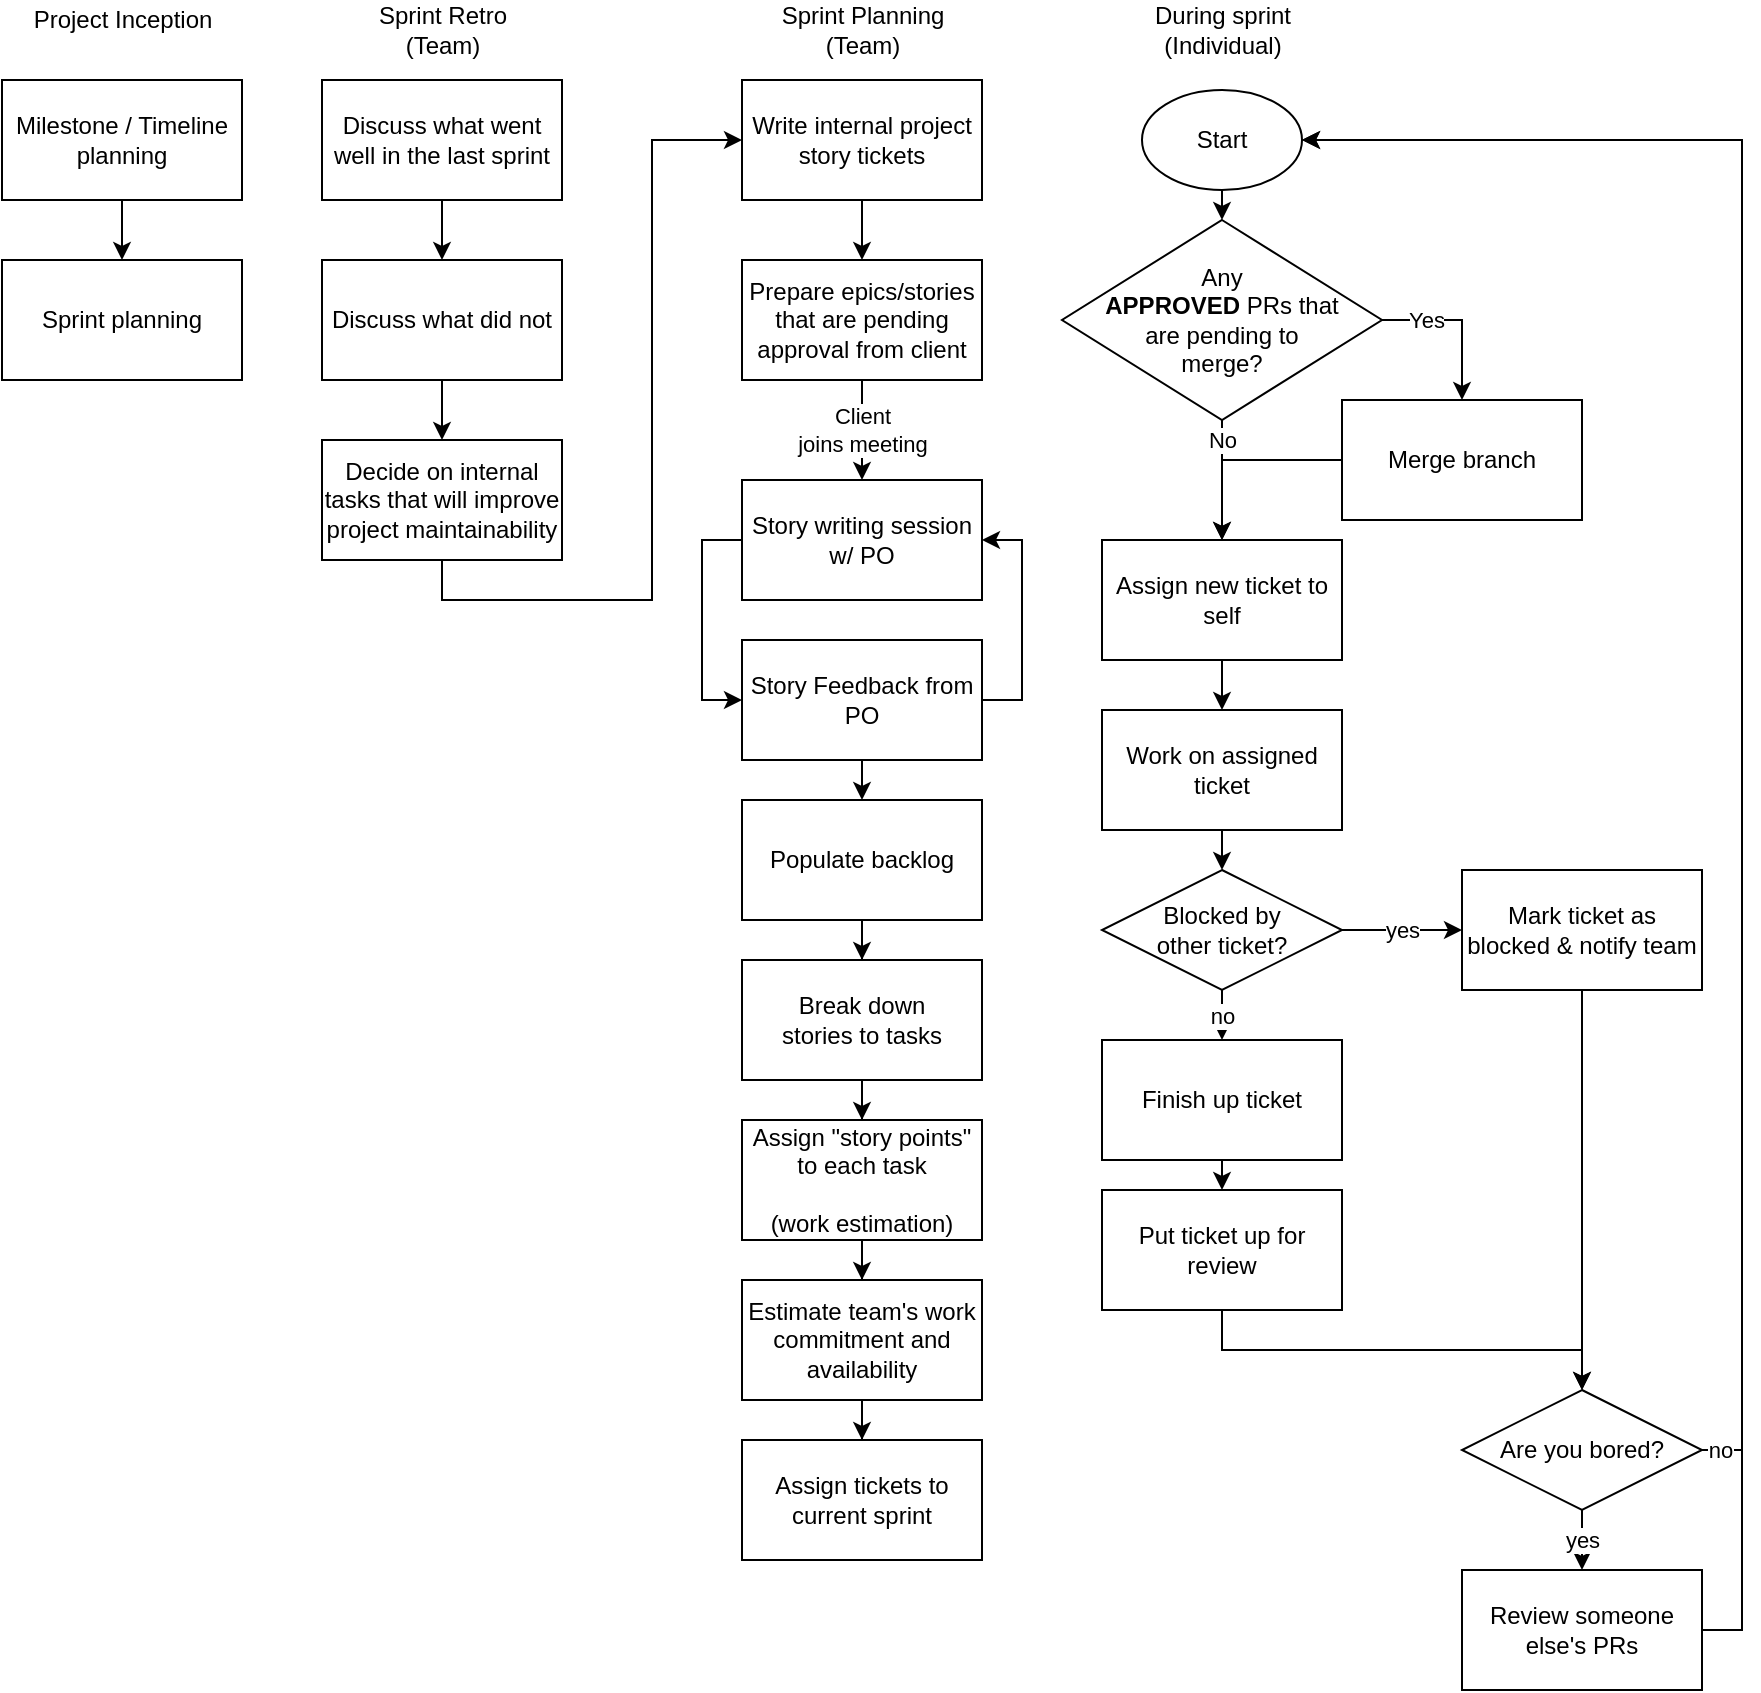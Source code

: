 <mxfile compressed="false" version="15.8.7" type="device">
  <diagram id="3Nvq44S9LB54cdGdgdk_" name="Page-1">
    <mxGraphModel dx="1351" dy="960" grid="1" gridSize="10" guides="1" tooltips="1" connect="1" arrows="1" fold="1" page="1" pageScale="1" pageWidth="1654" pageHeight="1169" math="0" shadow="0">
      <root>
        <mxCell id="0" />
        <mxCell id="1" parent="0" />
        <mxCell id="NqIEciYq1VF1nDpzT7Yo-1" value="Sprint Planning&lt;br&gt;(Team)" style="text;html=1;align=center;verticalAlign=middle;resizable=0;points=[];autosize=1;strokeColor=none;fillColor=none;" vertex="1" parent="1">
          <mxGeometry x="420" y="40" width="100" height="30" as="geometry" />
        </mxCell>
        <mxCell id="NqIEciYq1VF1nDpzT7Yo-2" value="Write internal project&lt;br&gt;story tickets" style="rounded=0;whiteSpace=wrap;html=1;" vertex="1" parent="1">
          <mxGeometry x="410" y="80" width="120" height="60" as="geometry" />
        </mxCell>
        <mxCell id="NqIEciYq1VF1nDpzT7Yo-6" value="" style="edgeStyle=orthogonalEdgeStyle;rounded=0;orthogonalLoop=1;jettySize=auto;html=1;entryX=0.5;entryY=0;entryDx=0;entryDy=0;" edge="1" parent="1" source="NqIEciYq1VF1nDpzT7Yo-2" target="NqIEciYq1VF1nDpzT7Yo-72">
          <mxGeometry relative="1" as="geometry" />
        </mxCell>
        <mxCell id="NqIEciYq1VF1nDpzT7Yo-16" style="edgeStyle=orthogonalEdgeStyle;rounded=0;orthogonalLoop=1;jettySize=auto;html=1;" edge="1" parent="1" source="NqIEciYq1VF1nDpzT7Yo-9" target="NqIEciYq1VF1nDpzT7Yo-15">
          <mxGeometry relative="1" as="geometry" />
        </mxCell>
        <mxCell id="NqIEciYq1VF1nDpzT7Yo-9" value="Populate backlog" style="rounded=0;whiteSpace=wrap;html=1;" vertex="1" parent="1">
          <mxGeometry x="410" y="440" width="120" height="60" as="geometry" />
        </mxCell>
        <mxCell id="NqIEciYq1VF1nDpzT7Yo-18" style="edgeStyle=orthogonalEdgeStyle;rounded=0;orthogonalLoop=1;jettySize=auto;html=1;" edge="1" parent="1" source="NqIEciYq1VF1nDpzT7Yo-15" target="NqIEciYq1VF1nDpzT7Yo-17">
          <mxGeometry relative="1" as="geometry" />
        </mxCell>
        <mxCell id="NqIEciYq1VF1nDpzT7Yo-15" value="Break down&lt;br&gt;stories to tasks" style="rounded=0;whiteSpace=wrap;html=1;" vertex="1" parent="1">
          <mxGeometry x="410" y="520" width="120" height="60" as="geometry" />
        </mxCell>
        <mxCell id="NqIEciYq1VF1nDpzT7Yo-20" style="edgeStyle=orthogonalEdgeStyle;rounded=0;orthogonalLoop=1;jettySize=auto;html=1;" edge="1" parent="1" source="NqIEciYq1VF1nDpzT7Yo-17" target="NqIEciYq1VF1nDpzT7Yo-19">
          <mxGeometry relative="1" as="geometry" />
        </mxCell>
        <mxCell id="NqIEciYq1VF1nDpzT7Yo-17" value="Assign &quot;story points&quot; to each task&lt;br&gt;&lt;br&gt;(work estimation)" style="rounded=0;whiteSpace=wrap;html=1;" vertex="1" parent="1">
          <mxGeometry x="410" y="600" width="120" height="60" as="geometry" />
        </mxCell>
        <mxCell id="NqIEciYq1VF1nDpzT7Yo-22" style="edgeStyle=orthogonalEdgeStyle;rounded=0;orthogonalLoop=1;jettySize=auto;html=1;exitX=0.5;exitY=1;exitDx=0;exitDy=0;" edge="1" parent="1" source="NqIEciYq1VF1nDpzT7Yo-19" target="NqIEciYq1VF1nDpzT7Yo-21">
          <mxGeometry relative="1" as="geometry" />
        </mxCell>
        <mxCell id="NqIEciYq1VF1nDpzT7Yo-19" value="Estimate team&#39;s work commitment and availability" style="rounded=0;whiteSpace=wrap;html=1;" vertex="1" parent="1">
          <mxGeometry x="410" y="680" width="120" height="60" as="geometry" />
        </mxCell>
        <mxCell id="NqIEciYq1VF1nDpzT7Yo-21" value="Assign tickets to current sprint" style="rounded=0;whiteSpace=wrap;html=1;" vertex="1" parent="1">
          <mxGeometry x="410" y="760" width="120" height="60" as="geometry" />
        </mxCell>
        <mxCell id="NqIEciYq1VF1nDpzT7Yo-26" style="edgeStyle=orthogonalEdgeStyle;rounded=0;orthogonalLoop=1;jettySize=auto;html=1;exitX=0.5;exitY=1;exitDx=0;exitDy=0;entryX=0.5;entryY=0;entryDx=0;entryDy=0;" edge="1" parent="1" source="NqIEciYq1VF1nDpzT7Yo-23" target="NqIEciYq1VF1nDpzT7Yo-25">
          <mxGeometry relative="1" as="geometry" />
        </mxCell>
        <mxCell id="NqIEciYq1VF1nDpzT7Yo-23" value="Assign new ticket to self" style="rounded=0;whiteSpace=wrap;html=1;" vertex="1" parent="1">
          <mxGeometry x="590" y="310" width="120" height="60" as="geometry" />
        </mxCell>
        <mxCell id="NqIEciYq1VF1nDpzT7Yo-24" value="During sprint&lt;br&gt;(Individual)" style="text;html=1;align=center;verticalAlign=middle;resizable=0;points=[];autosize=1;strokeColor=none;fillColor=none;" vertex="1" parent="1">
          <mxGeometry x="610" y="40" width="80" height="30" as="geometry" />
        </mxCell>
        <mxCell id="NqIEciYq1VF1nDpzT7Yo-28" style="edgeStyle=orthogonalEdgeStyle;rounded=0;orthogonalLoop=1;jettySize=auto;html=1;exitX=0.5;exitY=1;exitDx=0;exitDy=0;entryX=0.5;entryY=0;entryDx=0;entryDy=0;" edge="1" parent="1" source="NqIEciYq1VF1nDpzT7Yo-25" target="NqIEciYq1VF1nDpzT7Yo-27">
          <mxGeometry relative="1" as="geometry" />
        </mxCell>
        <mxCell id="NqIEciYq1VF1nDpzT7Yo-25" value="Work on assigned ticket" style="rounded=0;whiteSpace=wrap;html=1;" vertex="1" parent="1">
          <mxGeometry x="590" y="395" width="120" height="60" as="geometry" />
        </mxCell>
        <mxCell id="NqIEciYq1VF1nDpzT7Yo-30" value="yes" style="edgeStyle=orthogonalEdgeStyle;rounded=0;orthogonalLoop=1;jettySize=auto;html=1;exitX=1;exitY=0.5;exitDx=0;exitDy=0;entryX=0;entryY=0.5;entryDx=0;entryDy=0;" edge="1" parent="1" source="NqIEciYq1VF1nDpzT7Yo-27" target="NqIEciYq1VF1nDpzT7Yo-29">
          <mxGeometry relative="1" as="geometry" />
        </mxCell>
        <mxCell id="NqIEciYq1VF1nDpzT7Yo-33" value="no" style="edgeStyle=orthogonalEdgeStyle;rounded=0;orthogonalLoop=1;jettySize=auto;html=1;exitX=0.5;exitY=1;exitDx=0;exitDy=0;entryX=0.5;entryY=0;entryDx=0;entryDy=0;" edge="1" parent="1" source="NqIEciYq1VF1nDpzT7Yo-27" target="NqIEciYq1VF1nDpzT7Yo-35">
          <mxGeometry relative="1" as="geometry">
            <mxPoint x="650" y="585" as="targetPoint" />
          </mxGeometry>
        </mxCell>
        <mxCell id="NqIEciYq1VF1nDpzT7Yo-27" value="Blocked by&lt;br&gt;other ticket?" style="rhombus;whiteSpace=wrap;html=1;" vertex="1" parent="1">
          <mxGeometry x="590" y="475" width="120" height="60" as="geometry" />
        </mxCell>
        <mxCell id="NqIEciYq1VF1nDpzT7Yo-29" value="Mark ticket as blocked &amp;amp; notify team" style="rounded=0;whiteSpace=wrap;html=1;" vertex="1" parent="1">
          <mxGeometry x="770" y="475" width="120" height="60" as="geometry" />
        </mxCell>
        <mxCell id="NqIEciYq1VF1nDpzT7Yo-48" style="edgeStyle=orthogonalEdgeStyle;rounded=0;orthogonalLoop=1;jettySize=auto;html=1;exitX=0.5;exitY=1;exitDx=0;exitDy=0;entryX=0.5;entryY=0;entryDx=0;entryDy=0;" edge="1" parent="1" source="NqIEciYq1VF1nDpzT7Yo-35" target="NqIEciYq1VF1nDpzT7Yo-38">
          <mxGeometry relative="1" as="geometry" />
        </mxCell>
        <mxCell id="NqIEciYq1VF1nDpzT7Yo-35" value="Finish up ticket" style="rounded=0;whiteSpace=wrap;html=1;" vertex="1" parent="1">
          <mxGeometry x="590" y="560" width="120" height="60" as="geometry" />
        </mxCell>
        <mxCell id="NqIEciYq1VF1nDpzT7Yo-53" style="edgeStyle=orthogonalEdgeStyle;rounded=0;orthogonalLoop=1;jettySize=auto;html=1;exitX=0.5;exitY=1;exitDx=0;exitDy=0;entryX=0.5;entryY=0;entryDx=0;entryDy=0;" edge="1" parent="1" source="NqIEciYq1VF1nDpzT7Yo-38" target="NqIEciYq1VF1nDpzT7Yo-49">
          <mxGeometry relative="1" as="geometry" />
        </mxCell>
        <mxCell id="NqIEciYq1VF1nDpzT7Yo-38" value="Put ticket up for review" style="rounded=0;whiteSpace=wrap;html=1;" vertex="1" parent="1">
          <mxGeometry x="590" y="635" width="120" height="60" as="geometry" />
        </mxCell>
        <mxCell id="NqIEciYq1VF1nDpzT7Yo-41" value="No" style="edgeStyle=orthogonalEdgeStyle;rounded=0;orthogonalLoop=1;jettySize=auto;html=1;exitX=0.5;exitY=1;exitDx=0;exitDy=0;entryX=0.5;entryY=0;entryDx=0;entryDy=0;" edge="1" parent="1" source="NqIEciYq1VF1nDpzT7Yo-40" target="NqIEciYq1VF1nDpzT7Yo-23">
          <mxGeometry x="-0.667" relative="1" as="geometry">
            <mxPoint x="650" y="310" as="sourcePoint" />
            <mxPoint as="offset" />
          </mxGeometry>
        </mxCell>
        <mxCell id="NqIEciYq1VF1nDpzT7Yo-43" value="Yes" style="edgeStyle=orthogonalEdgeStyle;rounded=0;orthogonalLoop=1;jettySize=auto;html=1;exitX=1;exitY=0.5;exitDx=0;exitDy=0;entryX=0.5;entryY=0;entryDx=0;entryDy=0;" edge="1" parent="1" source="NqIEciYq1VF1nDpzT7Yo-40" target="NqIEciYq1VF1nDpzT7Yo-42">
          <mxGeometry x="-0.467" relative="1" as="geometry">
            <mxPoint as="offset" />
          </mxGeometry>
        </mxCell>
        <mxCell id="NqIEciYq1VF1nDpzT7Yo-40" value="Any&lt;br&gt;&lt;b&gt;APPROVED&amp;nbsp;&lt;/b&gt;PRs that&lt;br&gt;are pending to&lt;br&gt;merge?" style="rhombus;whiteSpace=wrap;html=1;" vertex="1" parent="1">
          <mxGeometry x="570" y="150" width="160" height="100" as="geometry" />
        </mxCell>
        <mxCell id="NqIEciYq1VF1nDpzT7Yo-46" style="edgeStyle=orthogonalEdgeStyle;rounded=0;orthogonalLoop=1;jettySize=auto;html=1;exitX=0;exitY=0.5;exitDx=0;exitDy=0;entryX=0.5;entryY=0;entryDx=0;entryDy=0;" edge="1" parent="1" source="NqIEciYq1VF1nDpzT7Yo-42" target="NqIEciYq1VF1nDpzT7Yo-23">
          <mxGeometry relative="1" as="geometry" />
        </mxCell>
        <mxCell id="NqIEciYq1VF1nDpzT7Yo-42" value="Merge branch" style="rounded=0;whiteSpace=wrap;html=1;" vertex="1" parent="1">
          <mxGeometry x="710" y="240" width="120" height="60" as="geometry" />
        </mxCell>
        <mxCell id="NqIEciYq1VF1nDpzT7Yo-54" style="edgeStyle=orthogonalEdgeStyle;rounded=0;orthogonalLoop=1;jettySize=auto;html=1;exitX=0.5;exitY=1;exitDx=0;exitDy=0;entryX=0.5;entryY=0;entryDx=0;entryDy=0;" edge="1" parent="1" source="NqIEciYq1VF1nDpzT7Yo-29" target="NqIEciYq1VF1nDpzT7Yo-49">
          <mxGeometry relative="1" as="geometry" />
        </mxCell>
        <mxCell id="NqIEciYq1VF1nDpzT7Yo-56" value="yes" style="edgeStyle=orthogonalEdgeStyle;rounded=0;orthogonalLoop=1;jettySize=auto;html=1;exitX=0.5;exitY=1;exitDx=0;exitDy=0;entryX=0.5;entryY=0;entryDx=0;entryDy=0;" edge="1" parent="1" source="NqIEciYq1VF1nDpzT7Yo-49" target="NqIEciYq1VF1nDpzT7Yo-55">
          <mxGeometry relative="1" as="geometry" />
        </mxCell>
        <mxCell id="NqIEciYq1VF1nDpzT7Yo-61" value="no" style="edgeStyle=orthogonalEdgeStyle;rounded=0;orthogonalLoop=1;jettySize=auto;html=1;exitX=1;exitY=0.5;exitDx=0;exitDy=0;entryX=1;entryY=0.5;entryDx=0;entryDy=0;" edge="1" parent="1" source="NqIEciYq1VF1nDpzT7Yo-49" target="NqIEciYq1VF1nDpzT7Yo-58">
          <mxGeometry x="-0.98" relative="1" as="geometry">
            <mxPoint as="offset" />
          </mxGeometry>
        </mxCell>
        <mxCell id="NqIEciYq1VF1nDpzT7Yo-49" value="Are you bored?" style="rhombus;whiteSpace=wrap;html=1;" vertex="1" parent="1">
          <mxGeometry x="770" y="735" width="120" height="60" as="geometry" />
        </mxCell>
        <mxCell id="NqIEciYq1VF1nDpzT7Yo-60" style="edgeStyle=orthogonalEdgeStyle;rounded=0;orthogonalLoop=1;jettySize=auto;html=1;exitX=1;exitY=0.5;exitDx=0;exitDy=0;entryX=1;entryY=0.5;entryDx=0;entryDy=0;" edge="1" parent="1" source="NqIEciYq1VF1nDpzT7Yo-55" target="NqIEciYq1VF1nDpzT7Yo-58">
          <mxGeometry relative="1" as="geometry" />
        </mxCell>
        <mxCell id="NqIEciYq1VF1nDpzT7Yo-55" value="Review someone&lt;br&gt;else&#39;s PRs" style="rounded=0;whiteSpace=wrap;html=1;" vertex="1" parent="1">
          <mxGeometry x="770" y="825" width="120" height="60" as="geometry" />
        </mxCell>
        <mxCell id="NqIEciYq1VF1nDpzT7Yo-59" style="edgeStyle=orthogonalEdgeStyle;rounded=0;orthogonalLoop=1;jettySize=auto;html=1;exitX=0.5;exitY=1;exitDx=0;exitDy=0;entryX=0.5;entryY=0;entryDx=0;entryDy=0;" edge="1" parent="1" source="NqIEciYq1VF1nDpzT7Yo-58" target="NqIEciYq1VF1nDpzT7Yo-40">
          <mxGeometry relative="1" as="geometry" />
        </mxCell>
        <mxCell id="NqIEciYq1VF1nDpzT7Yo-58" value="Start" style="ellipse;whiteSpace=wrap;html=1;" vertex="1" parent="1">
          <mxGeometry x="610" y="85" width="80" height="50" as="geometry" />
        </mxCell>
        <mxCell id="NqIEciYq1VF1nDpzT7Yo-63" value="Sprint Retro&lt;br&gt;(Team)" style="text;html=1;align=center;verticalAlign=middle;resizable=0;points=[];autosize=1;strokeColor=none;fillColor=none;" vertex="1" parent="1">
          <mxGeometry x="220" y="40" width="80" height="30" as="geometry" />
        </mxCell>
        <mxCell id="NqIEciYq1VF1nDpzT7Yo-66" style="edgeStyle=orthogonalEdgeStyle;rounded=0;orthogonalLoop=1;jettySize=auto;html=1;exitX=0.5;exitY=1;exitDx=0;exitDy=0;entryX=0.5;entryY=0;entryDx=0;entryDy=0;" edge="1" parent="1" source="NqIEciYq1VF1nDpzT7Yo-64" target="NqIEciYq1VF1nDpzT7Yo-65">
          <mxGeometry relative="1" as="geometry" />
        </mxCell>
        <mxCell id="NqIEciYq1VF1nDpzT7Yo-64" value="Discuss what went well in the last sprint" style="rounded=0;whiteSpace=wrap;html=1;" vertex="1" parent="1">
          <mxGeometry x="200" y="80" width="120" height="60" as="geometry" />
        </mxCell>
        <mxCell id="NqIEciYq1VF1nDpzT7Yo-68" style="edgeStyle=orthogonalEdgeStyle;rounded=0;orthogonalLoop=1;jettySize=auto;html=1;exitX=0.5;exitY=1;exitDx=0;exitDy=0;entryX=0.5;entryY=0;entryDx=0;entryDy=0;" edge="1" parent="1" source="NqIEciYq1VF1nDpzT7Yo-65" target="NqIEciYq1VF1nDpzT7Yo-67">
          <mxGeometry relative="1" as="geometry" />
        </mxCell>
        <mxCell id="NqIEciYq1VF1nDpzT7Yo-65" value="Discuss what did not" style="rounded=0;whiteSpace=wrap;html=1;" vertex="1" parent="1">
          <mxGeometry x="200" y="170" width="120" height="60" as="geometry" />
        </mxCell>
        <mxCell id="NqIEciYq1VF1nDpzT7Yo-70" style="edgeStyle=orthogonalEdgeStyle;rounded=0;orthogonalLoop=1;jettySize=auto;html=1;exitX=0.5;exitY=1;exitDx=0;exitDy=0;entryX=0;entryY=0.5;entryDx=0;entryDy=0;" edge="1" parent="1" source="NqIEciYq1VF1nDpzT7Yo-67" target="NqIEciYq1VF1nDpzT7Yo-2">
          <mxGeometry relative="1" as="geometry" />
        </mxCell>
        <mxCell id="NqIEciYq1VF1nDpzT7Yo-67" value="Decide on internal tasks that will improve project maintainability" style="rounded=0;whiteSpace=wrap;html=1;" vertex="1" parent="1">
          <mxGeometry x="200" y="260" width="120" height="60" as="geometry" />
        </mxCell>
        <mxCell id="NqIEciYq1VF1nDpzT7Yo-73" value="Client&lt;br&gt;joins meeting" style="edgeStyle=orthogonalEdgeStyle;rounded=0;orthogonalLoop=1;jettySize=auto;html=1;exitX=0.5;exitY=1;exitDx=0;exitDy=0;entryX=0.5;entryY=0;entryDx=0;entryDy=0;" edge="1" parent="1" source="NqIEciYq1VF1nDpzT7Yo-72" target="NqIEciYq1VF1nDpzT7Yo-75">
          <mxGeometry relative="1" as="geometry">
            <mxPoint x="470" y="250" as="targetPoint" />
          </mxGeometry>
        </mxCell>
        <mxCell id="NqIEciYq1VF1nDpzT7Yo-72" value="Prepare epics/stories that are pending approval from client" style="rounded=0;whiteSpace=wrap;html=1;" vertex="1" parent="1">
          <mxGeometry x="410" y="170" width="120" height="60" as="geometry" />
        </mxCell>
        <mxCell id="NqIEciYq1VF1nDpzT7Yo-88" style="edgeStyle=orthogonalEdgeStyle;rounded=0;orthogonalLoop=1;jettySize=auto;html=1;exitX=0;exitY=0.5;exitDx=0;exitDy=0;entryX=0;entryY=0.5;entryDx=0;entryDy=0;" edge="1" parent="1" source="NqIEciYq1VF1nDpzT7Yo-75" target="NqIEciYq1VF1nDpzT7Yo-76">
          <mxGeometry relative="1" as="geometry" />
        </mxCell>
        <mxCell id="NqIEciYq1VF1nDpzT7Yo-75" value="Story writing session&lt;br&gt;w/ PO" style="rounded=0;whiteSpace=wrap;html=1;" vertex="1" parent="1">
          <mxGeometry x="410" y="280" width="120" height="60" as="geometry" />
        </mxCell>
        <mxCell id="NqIEciYq1VF1nDpzT7Yo-77" style="edgeStyle=orthogonalEdgeStyle;rounded=0;orthogonalLoop=1;jettySize=auto;html=1;exitX=1;exitY=0.5;exitDx=0;exitDy=0;entryX=1;entryY=0.5;entryDx=0;entryDy=0;" edge="1" parent="1" source="NqIEciYq1VF1nDpzT7Yo-76" target="NqIEciYq1VF1nDpzT7Yo-75">
          <mxGeometry relative="1" as="geometry" />
        </mxCell>
        <mxCell id="NqIEciYq1VF1nDpzT7Yo-86" style="edgeStyle=orthogonalEdgeStyle;rounded=0;orthogonalLoop=1;jettySize=auto;html=1;exitX=0.5;exitY=1;exitDx=0;exitDy=0;entryX=0.5;entryY=0;entryDx=0;entryDy=0;" edge="1" parent="1" source="NqIEciYq1VF1nDpzT7Yo-76" target="NqIEciYq1VF1nDpzT7Yo-9">
          <mxGeometry relative="1" as="geometry" />
        </mxCell>
        <mxCell id="NqIEciYq1VF1nDpzT7Yo-76" value="Story Feedback from PO" style="rounded=0;whiteSpace=wrap;html=1;" vertex="1" parent="1">
          <mxGeometry x="410" y="360" width="120" height="60" as="geometry" />
        </mxCell>
        <mxCell id="NqIEciYq1VF1nDpzT7Yo-79" value="Sprint planning" style="rounded=0;whiteSpace=wrap;html=1;" vertex="1" parent="1">
          <mxGeometry x="40" y="170" width="120" height="60" as="geometry" />
        </mxCell>
        <mxCell id="NqIEciYq1VF1nDpzT7Yo-89" style="edgeStyle=orthogonalEdgeStyle;rounded=0;orthogonalLoop=1;jettySize=auto;html=1;exitX=0.5;exitY=1;exitDx=0;exitDy=0;entryX=0.5;entryY=0;entryDx=0;entryDy=0;" edge="1" parent="1" source="NqIEciYq1VF1nDpzT7Yo-80" target="NqIEciYq1VF1nDpzT7Yo-79">
          <mxGeometry relative="1" as="geometry" />
        </mxCell>
        <mxCell id="NqIEciYq1VF1nDpzT7Yo-80" value="Milestone / Timeline planning" style="rounded=0;whiteSpace=wrap;html=1;" vertex="1" parent="1">
          <mxGeometry x="40" y="80" width="120" height="60" as="geometry" />
        </mxCell>
        <mxCell id="NqIEciYq1VF1nDpzT7Yo-84" value="Project Inception" style="text;html=1;align=center;verticalAlign=middle;resizable=0;points=[];autosize=1;strokeColor=none;fillColor=none;" vertex="1" parent="1">
          <mxGeometry x="50" y="40" width="100" height="20" as="geometry" />
        </mxCell>
      </root>
    </mxGraphModel>
  </diagram>
</mxfile>
